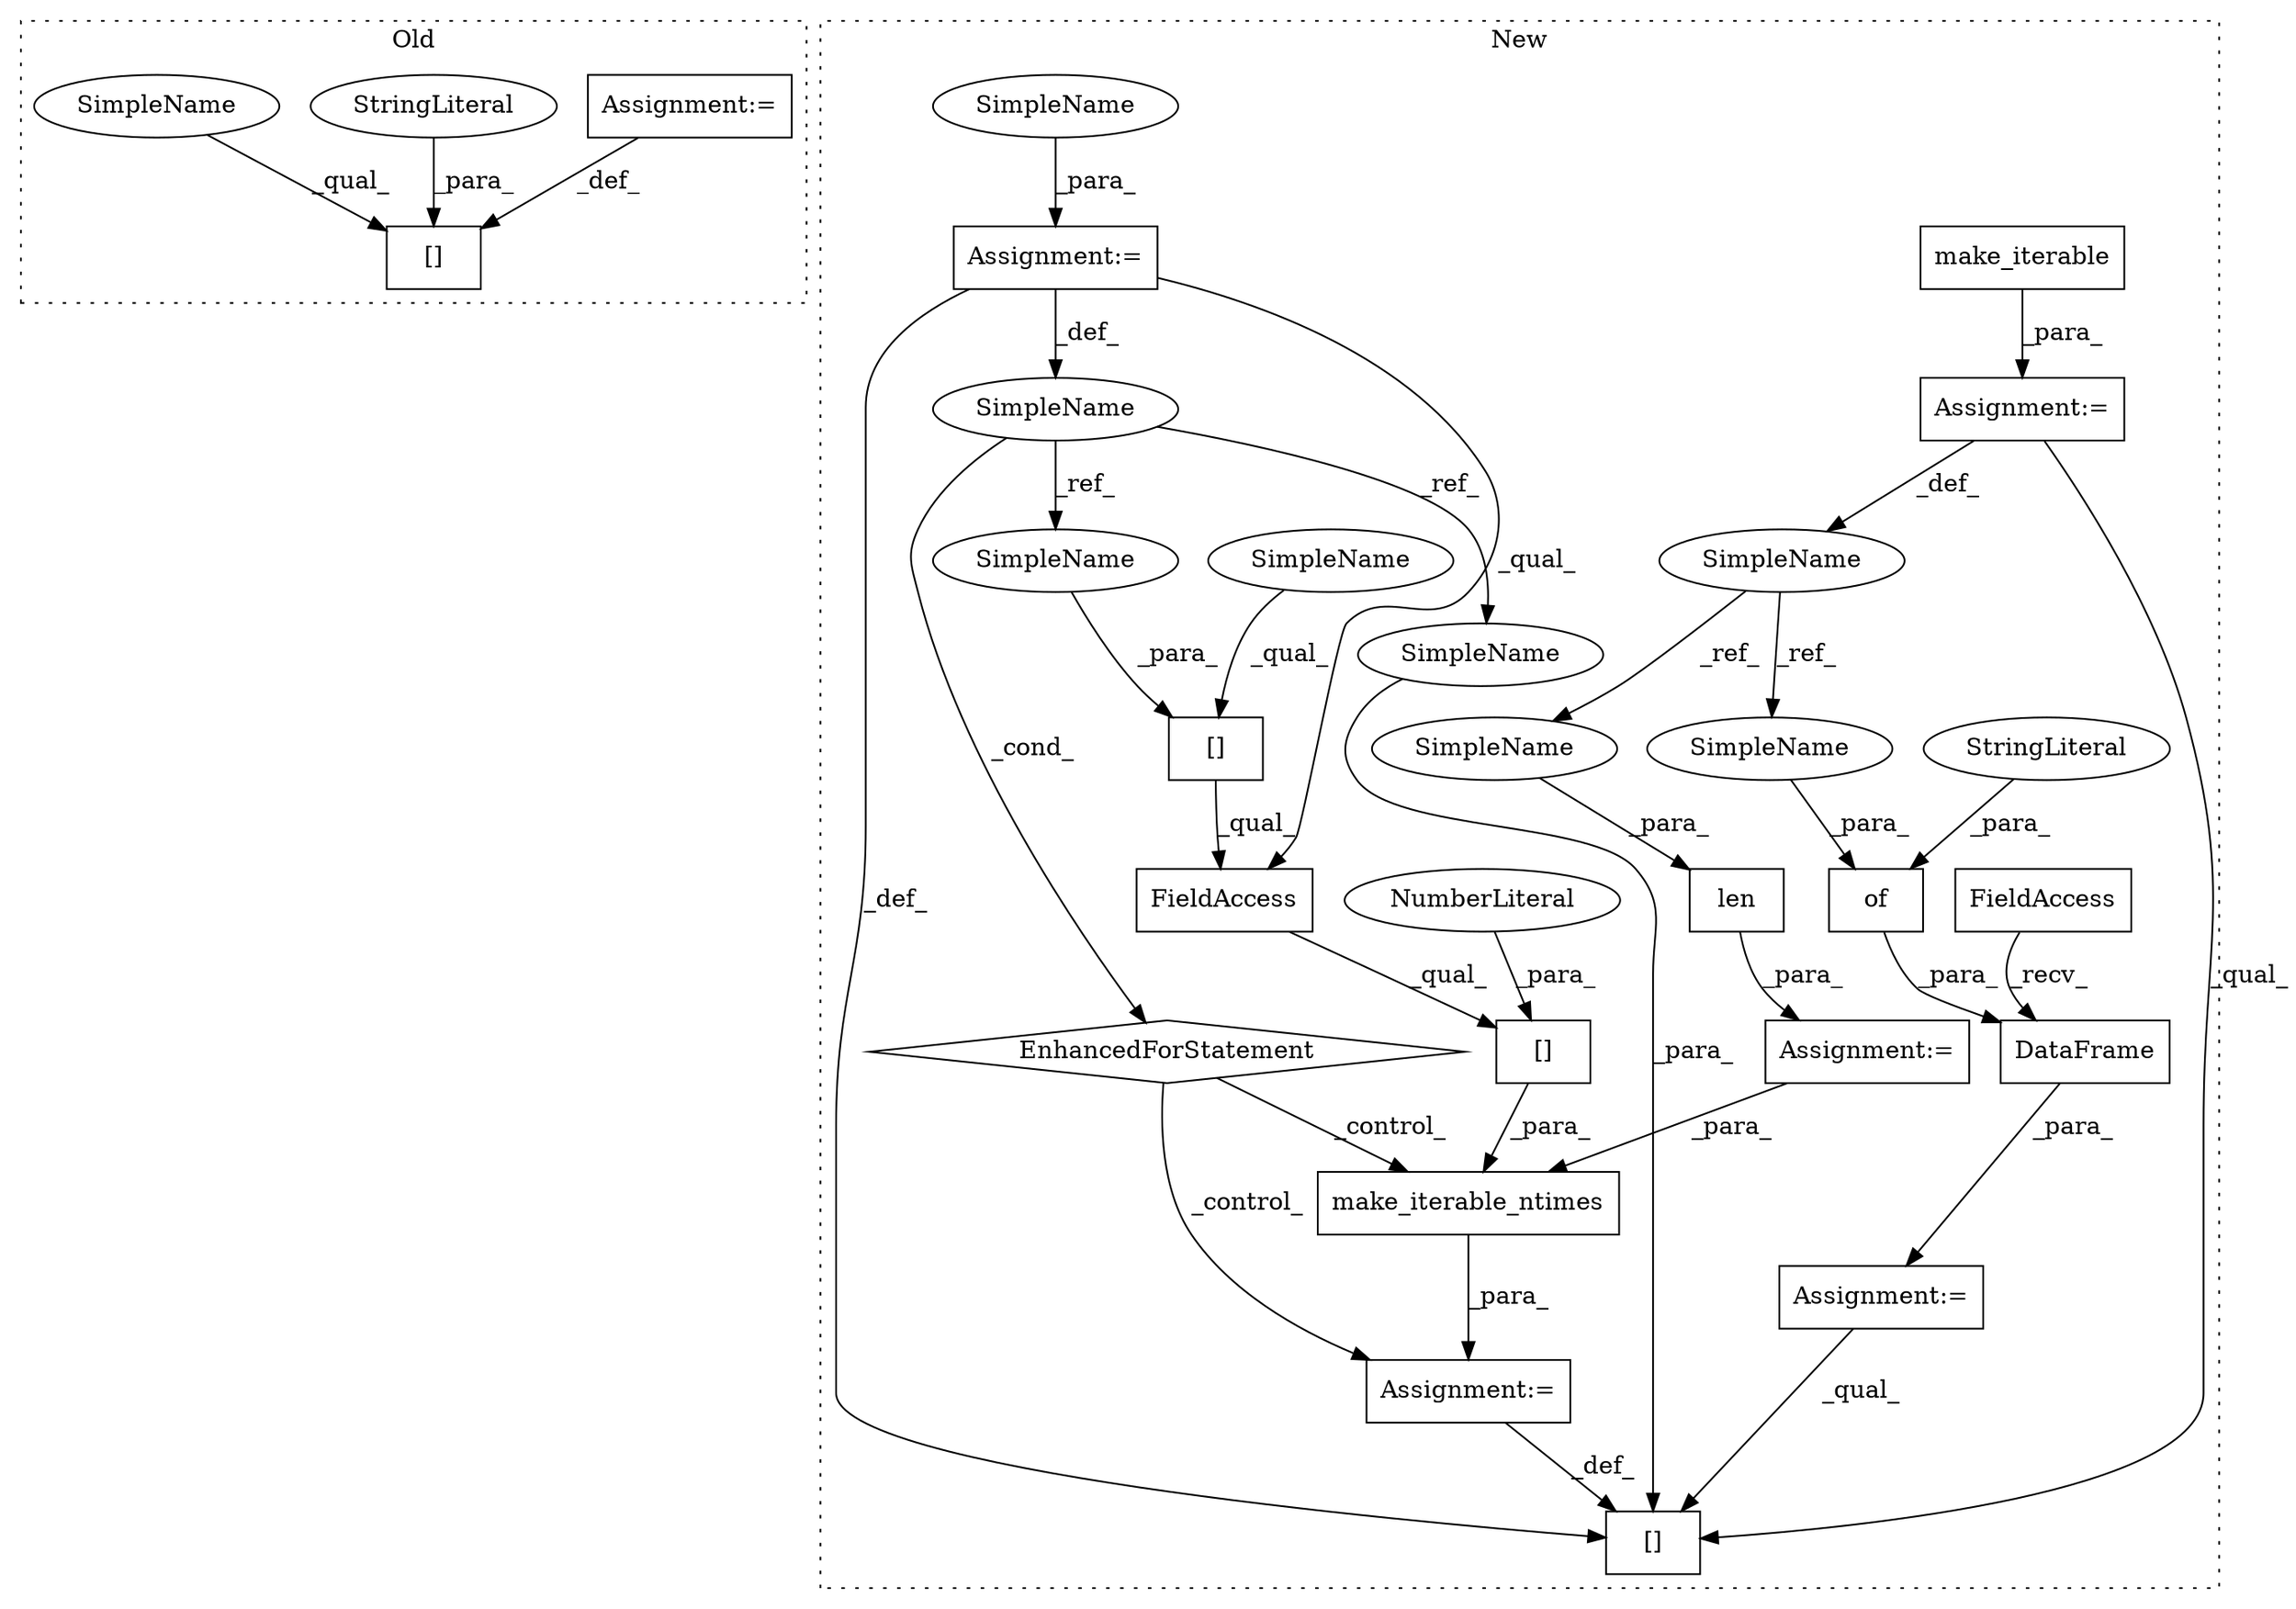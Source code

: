 digraph G {
subgraph cluster0 {
1 [label="[]" a="2" s="972,985" l="6,1" shape="box"];
4 [label="Assignment:=" a="7" s="905" l="1" shape="box"];
5 [label="StringLiteral" a="45" s="978" l="7" shape="ellipse"];
26 [label="SimpleName" a="42" s="972" l="5" shape="ellipse"];
label = "Old";
style="dotted";
}
subgraph cluster1 {
2 [label="DataFrame" a="32" s="1220,1273" l="10,1" shape="box"];
3 [label="Assignment:=" a="7" s="1212" l="1" shape="box"];
6 [label="Assignment:=" a="7" s="1137" l="1" shape="box"];
7 [label="of" a="32" s="1234,1272" l="3,1" shape="box"];
8 [label="StringLiteral" a="45" s="1251" l="11" shape="ellipse"];
9 [label="Assignment:=" a="7" s="1386" l="1" shape="box"];
10 [label="Assignment:=" a="7" s="1281" l="1" shape="box"];
11 [label="EnhancedForStatement" a="70" s="1298,1364" l="53,2" shape="diamond"];
12 [label="make_iterable_ntimes" a="32" s="1387,1426" l="21,1" shape="box"];
13 [label="[]" a="2" s="1408,1423" l="14,1" shape="box"];
14 [label="NumberLiteral" a="34" s="1422" l="1" shape="ellipse"];
15 [label="[]" a="2" s="1374,1385" l="9,1" shape="box"];
16 [label="SimpleName" a="42" s="1355" l="2" shape="ellipse"];
17 [label="[]" a="2" s="1408,1415" l="5,1" shape="box"];
18 [label="len" a="32" s="1282,1291" l="4,1" shape="box"];
19 [label="FieldAccess" a="22" s="1408" l="13" shape="box"];
20 [label="FieldAccess" a="22" s="1213" l="6" shape="box"];
21 [label="Assignment:=" a="7" s="1298,1364" l="53,2" shape="box"];
22 [label="make_iterable" a="32" s="1138,1157" l="14,1" shape="box"];
23 [label="SimpleName" a="42" s="1132" l="5" shape="ellipse"];
24 [label="SimpleName" a="42" s="1383" l="2" shape="ellipse"];
25 [label="SimpleName" a="42" s="1413" l="2" shape="ellipse"];
27 [label="SimpleName" a="42" s="1286" l="5" shape="ellipse"];
28 [label="SimpleName" a="42" s="1245" l="5" shape="ellipse"];
29 [label="SimpleName" a="42" s="1360" l="4" shape="ellipse"];
30 [label="SimpleName" a="42" s="1408" l="4" shape="ellipse"];
label = "New";
style="dotted";
}
2 -> 3 [label="_para_"];
3 -> 15 [label="_qual_"];
4 -> 1 [label="_def_"];
5 -> 1 [label="_para_"];
6 -> 23 [label="_def_"];
6 -> 15 [label="_qual_"];
7 -> 2 [label="_para_"];
8 -> 7 [label="_para_"];
9 -> 15 [label="_def_"];
10 -> 12 [label="_para_"];
11 -> 9 [label="_control_"];
11 -> 12 [label="_control_"];
12 -> 9 [label="_para_"];
13 -> 12 [label="_para_"];
14 -> 13 [label="_para_"];
16 -> 25 [label="_ref_"];
16 -> 24 [label="_ref_"];
16 -> 11 [label="_cond_"];
17 -> 19 [label="_qual_"];
18 -> 10 [label="_para_"];
19 -> 13 [label="_qual_"];
20 -> 2 [label="_recv_"];
21 -> 15 [label="_def_"];
21 -> 19 [label="_qual_"];
21 -> 16 [label="_def_"];
22 -> 6 [label="_para_"];
23 -> 27 [label="_ref_"];
23 -> 28 [label="_ref_"];
24 -> 15 [label="_para_"];
25 -> 17 [label="_para_"];
26 -> 1 [label="_qual_"];
27 -> 18 [label="_para_"];
28 -> 7 [label="_para_"];
29 -> 21 [label="_para_"];
30 -> 17 [label="_qual_"];
}